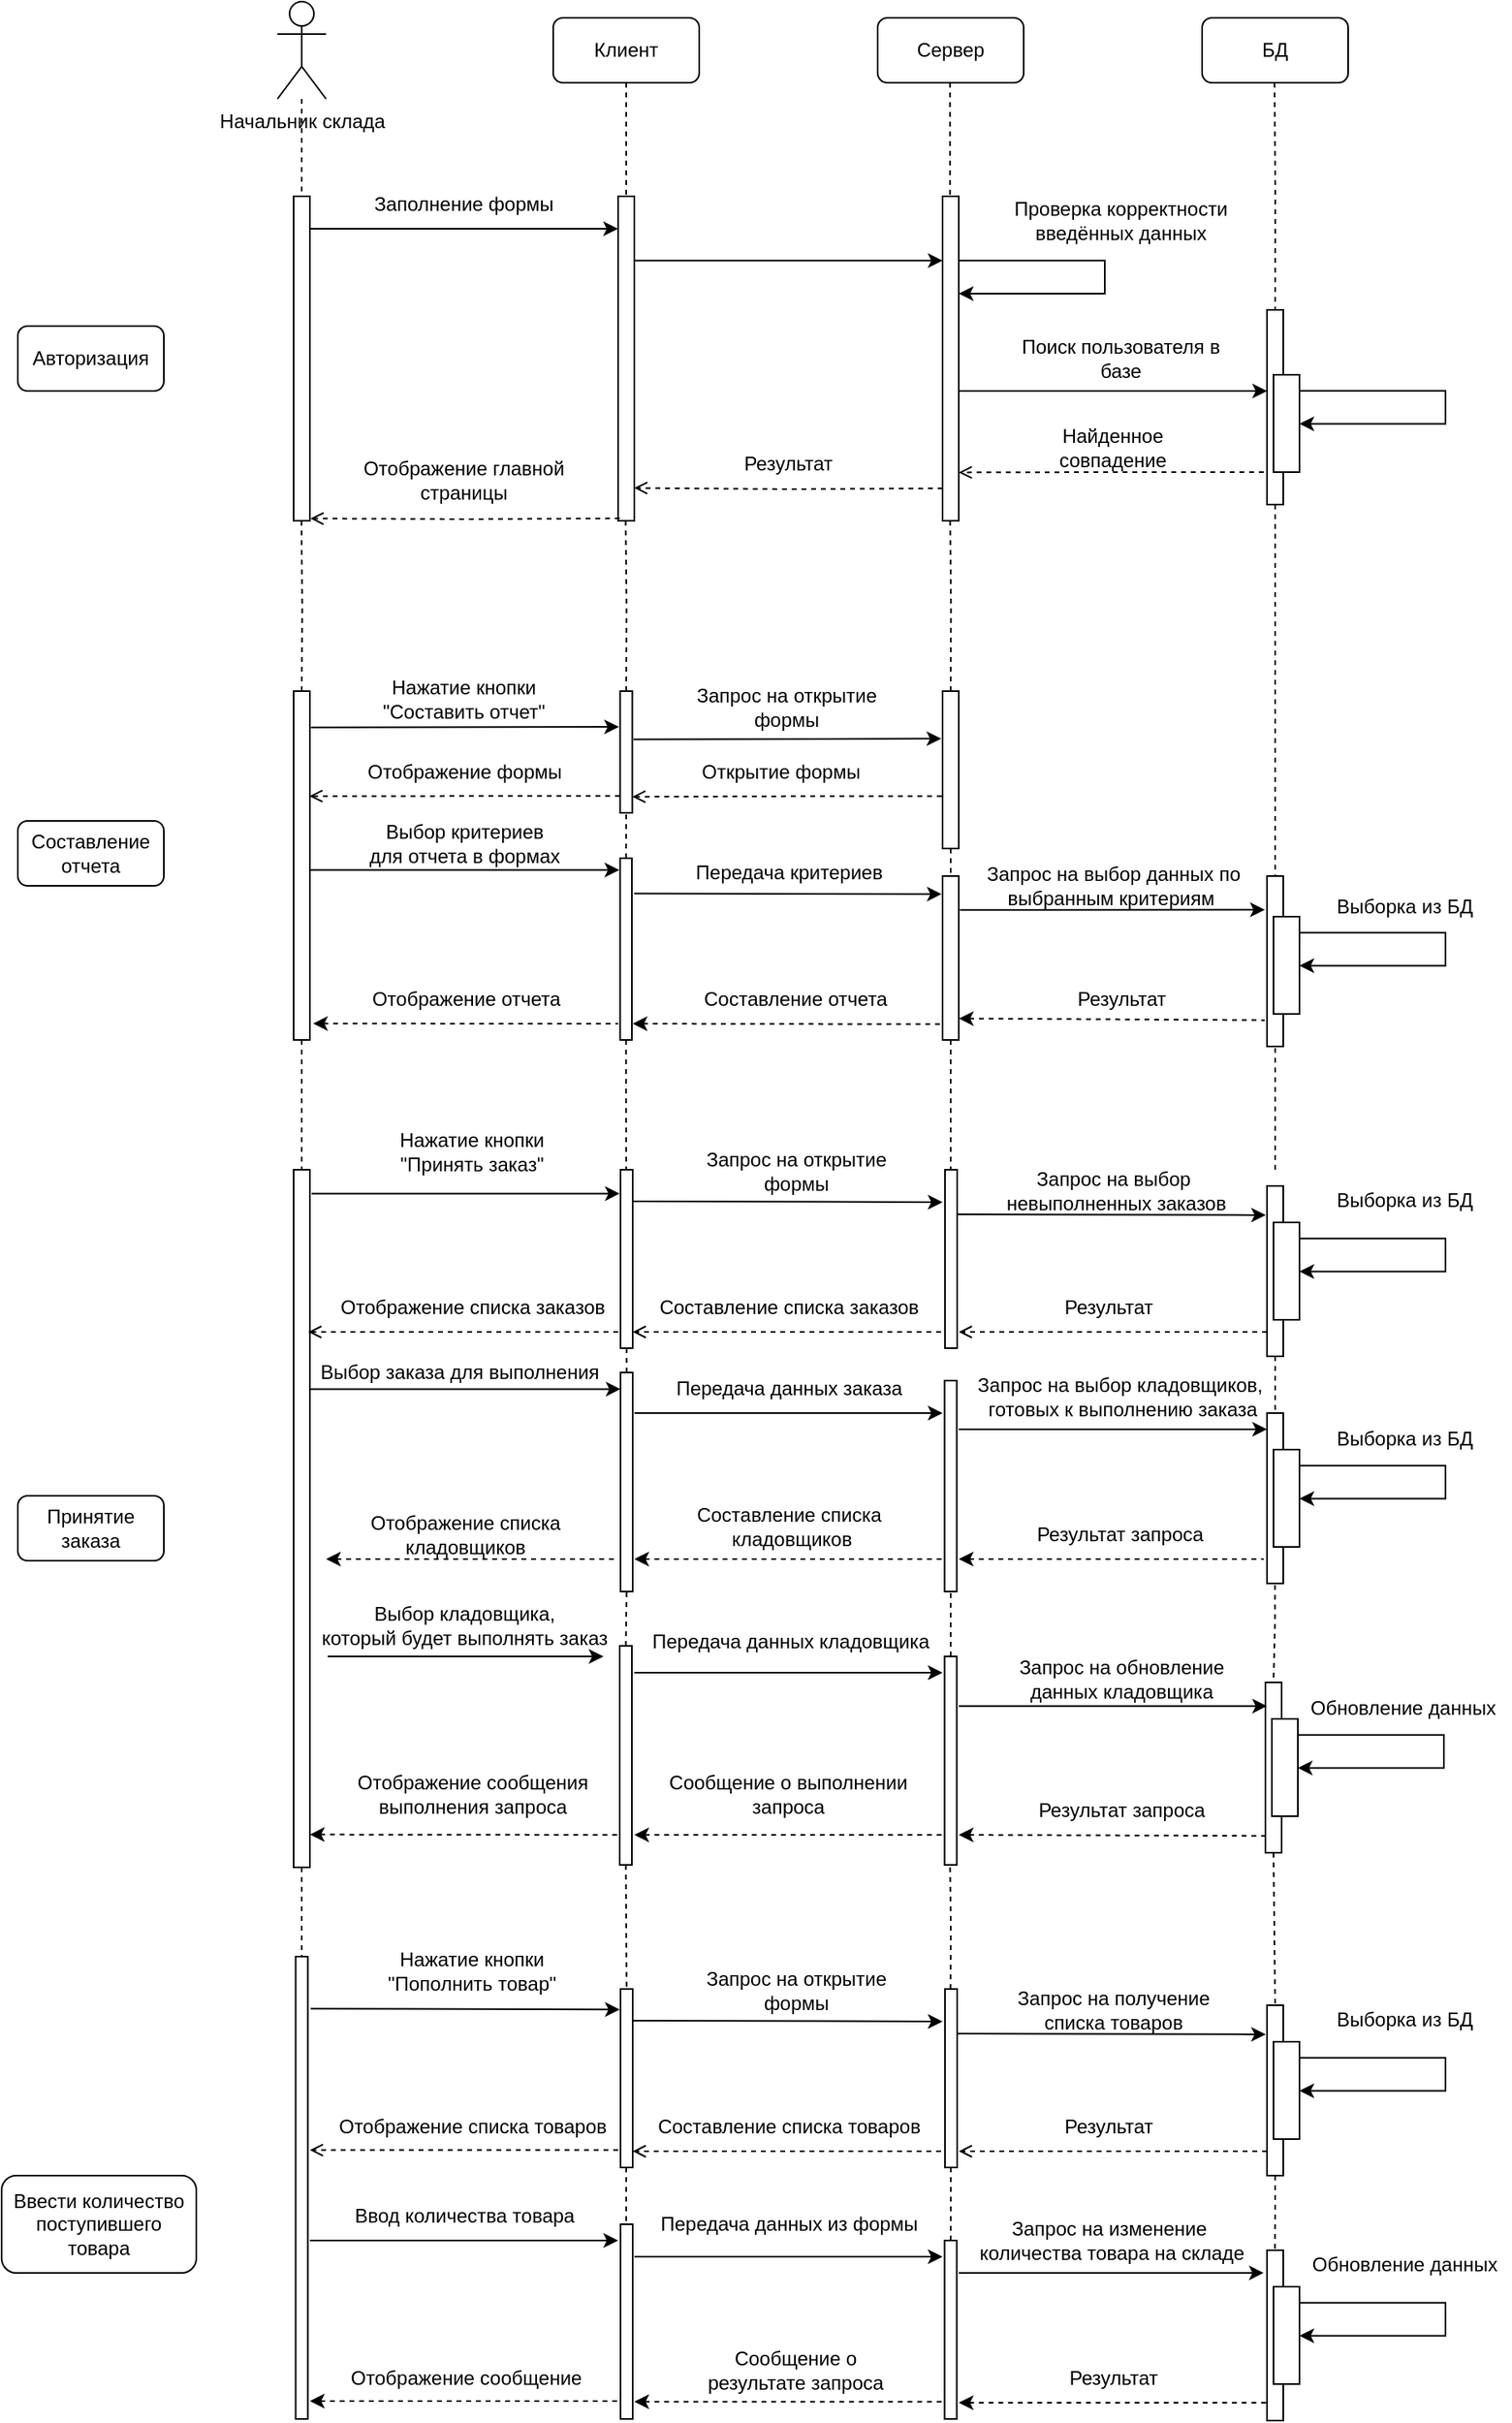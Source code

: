 <mxfile version="23.1.7" type="device">
  <diagram name="Страница — 1" id="Cy8QLNytjA-2ubOcpx3c">
    <mxGraphModel dx="2072" dy="1044" grid="1" gridSize="10" guides="1" tooltips="1" connect="1" arrows="1" fold="1" page="1" pageScale="1" pageWidth="3300" pageHeight="4681" math="0" shadow="0">
      <root>
        <mxCell id="0" />
        <mxCell id="1" parent="0" />
        <mxCell id="tvEzzkV83GTAkukXnAIm-401" value="Авторизация" style="rounded=1;whiteSpace=wrap;html=1;" vertex="1" parent="1">
          <mxGeometry x="870" y="200" width="90" height="40" as="geometry" />
        </mxCell>
        <mxCell id="tvEzzkV83GTAkukXnAIm-402" style="edgeStyle=orthogonalEdgeStyle;rounded=0;orthogonalLoop=1;jettySize=auto;html=1;dashed=1;endArrow=none;endFill=0;" edge="1" parent="1" source="tvEzzkV83GTAkukXnAIm-403" target="tvEzzkV83GTAkukXnAIm-405">
          <mxGeometry relative="1" as="geometry" />
        </mxCell>
        <mxCell id="tvEzzkV83GTAkukXnAIm-403" value="Начальник склада" style="shape=umlActor;verticalLabelPosition=bottom;verticalAlign=top;html=1;outlineConnect=0;" vertex="1" parent="1">
          <mxGeometry x="1030" width="30" height="60" as="geometry" />
        </mxCell>
        <mxCell id="tvEzzkV83GTAkukXnAIm-404" style="edgeStyle=orthogonalEdgeStyle;rounded=0;orthogonalLoop=1;jettySize=auto;html=1;entryX=-0.007;entryY=0.1;entryDx=0;entryDy=0;exitX=1;exitY=0.1;exitDx=0;exitDy=0;exitPerimeter=0;entryPerimeter=0;" edge="1" parent="1" source="tvEzzkV83GTAkukXnAIm-405" target="tvEzzkV83GTAkukXnAIm-408">
          <mxGeometry relative="1" as="geometry" />
        </mxCell>
        <mxCell id="tvEzzkV83GTAkukXnAIm-405" value="" style="rounded=0;whiteSpace=wrap;html=1;" vertex="1" parent="1">
          <mxGeometry x="1040" y="120" width="10" height="200" as="geometry" />
        </mxCell>
        <mxCell id="tvEzzkV83GTAkukXnAIm-406" style="edgeStyle=orthogonalEdgeStyle;rounded=0;orthogonalLoop=1;jettySize=auto;html=1;entryX=0.5;entryY=0;entryDx=0;entryDy=0;dashed=1;endArrow=none;endFill=0;" edge="1" parent="1" source="tvEzzkV83GTAkukXnAIm-407" target="tvEzzkV83GTAkukXnAIm-408">
          <mxGeometry relative="1" as="geometry" />
        </mxCell>
        <mxCell id="tvEzzkV83GTAkukXnAIm-407" value="Клиент" style="rounded=1;whiteSpace=wrap;html=1;" vertex="1" parent="1">
          <mxGeometry x="1200" y="10" width="90" height="40" as="geometry" />
        </mxCell>
        <mxCell id="tvEzzkV83GTAkukXnAIm-408" value="" style="rounded=0;whiteSpace=wrap;html=1;" vertex="1" parent="1">
          <mxGeometry x="1240" y="120" width="10" height="200" as="geometry" />
        </mxCell>
        <mxCell id="tvEzzkV83GTAkukXnAIm-409" value="Сервер" style="rounded=1;whiteSpace=wrap;html=1;" vertex="1" parent="1">
          <mxGeometry x="1400" y="10" width="90" height="40" as="geometry" />
        </mxCell>
        <mxCell id="tvEzzkV83GTAkukXnAIm-410" value="" style="rounded=0;whiteSpace=wrap;html=1;" vertex="1" parent="1">
          <mxGeometry x="1440" y="120" width="10" height="200" as="geometry" />
        </mxCell>
        <mxCell id="tvEzzkV83GTAkukXnAIm-411" value="БД" style="rounded=1;whiteSpace=wrap;html=1;" vertex="1" parent="1">
          <mxGeometry x="1600" y="10" width="90" height="40" as="geometry" />
        </mxCell>
        <mxCell id="tvEzzkV83GTAkukXnAIm-412" style="edgeStyle=orthogonalEdgeStyle;rounded=0;orthogonalLoop=1;jettySize=auto;html=1;exitX=0;exitY=0.75;exitDx=0;exitDy=0;entryX=0.995;entryY=0.851;entryDx=0;entryDy=0;entryPerimeter=0;dashed=1;endArrow=open;endFill=0;" edge="1" parent="1" target="tvEzzkV83GTAkukXnAIm-410">
          <mxGeometry relative="1" as="geometry">
            <mxPoint x="1644.0" y="290.04" as="sourcePoint" />
            <mxPoint x="1454" y="290.84" as="targetPoint" />
            <Array as="points">
              <mxPoint x="1544" y="290" />
            </Array>
          </mxGeometry>
        </mxCell>
        <mxCell id="tvEzzkV83GTAkukXnAIm-413" style="edgeStyle=orthogonalEdgeStyle;rounded=0;orthogonalLoop=1;jettySize=auto;html=1;exitX=0.5;exitY=1;exitDx=0;exitDy=0;entryX=0.5;entryY=0;entryDx=0;entryDy=0;endArrow=none;endFill=0;dashed=1;" edge="1" parent="1" source="tvEzzkV83GTAkukXnAIm-414" target="tvEzzkV83GTAkukXnAIm-435">
          <mxGeometry relative="1" as="geometry" />
        </mxCell>
        <mxCell id="tvEzzkV83GTAkukXnAIm-414" value="" style="rounded=0;whiteSpace=wrap;html=1;" vertex="1" parent="1">
          <mxGeometry x="1640" y="190" width="10" height="120" as="geometry" />
        </mxCell>
        <mxCell id="tvEzzkV83GTAkukXnAIm-415" style="edgeStyle=orthogonalEdgeStyle;rounded=0;orthogonalLoop=1;jettySize=auto;html=1;entryX=0.5;entryY=0;entryDx=0;entryDy=0;dashed=1;endArrow=none;endFill=0;" edge="1" parent="1">
          <mxGeometry relative="1" as="geometry">
            <mxPoint x="1444.62" y="50" as="sourcePoint" />
            <mxPoint x="1444.62" y="120" as="targetPoint" />
          </mxGeometry>
        </mxCell>
        <mxCell id="tvEzzkV83GTAkukXnAIm-416" style="edgeStyle=orthogonalEdgeStyle;rounded=0;orthogonalLoop=1;jettySize=auto;html=1;dashed=1;endArrow=none;endFill=0;entryX=0.5;entryY=0;entryDx=0;entryDy=0;" edge="1" parent="1" target="tvEzzkV83GTAkukXnAIm-414">
          <mxGeometry relative="1" as="geometry">
            <mxPoint x="1644.62" y="50" as="sourcePoint" />
            <mxPoint x="1645" y="170" as="targetPoint" />
          </mxGeometry>
        </mxCell>
        <mxCell id="tvEzzkV83GTAkukXnAIm-417" style="edgeStyle=orthogonalEdgeStyle;rounded=0;orthogonalLoop=1;jettySize=auto;html=1;entryX=-0.007;entryY=0.1;entryDx=0;entryDy=0;exitX=1;exitY=0.1;exitDx=0;exitDy=0;exitPerimeter=0;entryPerimeter=0;" edge="1" parent="1">
          <mxGeometry relative="1" as="geometry">
            <mxPoint x="1250" y="159.63" as="sourcePoint" />
            <mxPoint x="1440" y="159.63" as="targetPoint" />
          </mxGeometry>
        </mxCell>
        <mxCell id="tvEzzkV83GTAkukXnAIm-418" style="edgeStyle=orthogonalEdgeStyle;rounded=0;orthogonalLoop=1;jettySize=auto;html=1;entryX=-0.007;entryY=0.1;entryDx=0;entryDy=0;exitX=1;exitY=0.1;exitDx=0;exitDy=0;exitPerimeter=0;entryPerimeter=0;" edge="1" parent="1">
          <mxGeometry relative="1" as="geometry">
            <mxPoint x="1450" y="240" as="sourcePoint" />
            <mxPoint x="1640" y="240" as="targetPoint" />
          </mxGeometry>
        </mxCell>
        <mxCell id="tvEzzkV83GTAkukXnAIm-419" style="edgeStyle=orthogonalEdgeStyle;rounded=0;orthogonalLoop=1;jettySize=auto;html=1;exitX=1;exitY=0.1;exitDx=0;exitDy=0;exitPerimeter=0;" edge="1" parent="1">
          <mxGeometry relative="1" as="geometry">
            <mxPoint x="1450" y="159.63" as="sourcePoint" />
            <mxPoint x="1450" y="180" as="targetPoint" />
            <Array as="points">
              <mxPoint x="1540" y="160" />
              <mxPoint x="1540" y="180" />
              <mxPoint x="1450" y="180" />
            </Array>
          </mxGeometry>
        </mxCell>
        <mxCell id="tvEzzkV83GTAkukXnAIm-420" value="" style="rounded=0;whiteSpace=wrap;html=1;" vertex="1" parent="1">
          <mxGeometry x="1644" y="230" width="16" height="60" as="geometry" />
        </mxCell>
        <mxCell id="tvEzzkV83GTAkukXnAIm-421" style="edgeStyle=orthogonalEdgeStyle;rounded=0;orthogonalLoop=1;jettySize=auto;html=1;exitX=1;exitY=0.1;exitDx=0;exitDy=0;exitPerimeter=0;" edge="1" parent="1">
          <mxGeometry relative="1" as="geometry">
            <mxPoint x="1660" y="239.85" as="sourcePoint" />
            <mxPoint x="1660" y="260.22" as="targetPoint" />
            <Array as="points">
              <mxPoint x="1750" y="240.22" />
              <mxPoint x="1750" y="260.22" />
              <mxPoint x="1660" y="260.22" />
            </Array>
          </mxGeometry>
        </mxCell>
        <mxCell id="tvEzzkV83GTAkukXnAIm-422" style="edgeStyle=orthogonalEdgeStyle;rounded=0;orthogonalLoop=1;jettySize=auto;html=1;exitX=0;exitY=0.75;exitDx=0;exitDy=0;entryX=0.992;entryY=0.899;entryDx=0;entryDy=0;entryPerimeter=0;dashed=1;endArrow=open;endFill=0;" edge="1" parent="1" target="tvEzzkV83GTAkukXnAIm-408">
          <mxGeometry relative="1" as="geometry">
            <mxPoint x="1440" y="300" as="sourcePoint" />
            <mxPoint x="1250" y="301" as="targetPoint" />
          </mxGeometry>
        </mxCell>
        <mxCell id="tvEzzkV83GTAkukXnAIm-423" style="edgeStyle=orthogonalEdgeStyle;rounded=0;orthogonalLoop=1;jettySize=auto;html=1;exitX=0;exitY=0.75;exitDx=0;exitDy=0;entryX=1.034;entryY=0.993;entryDx=0;entryDy=0;entryPerimeter=0;dashed=1;endArrow=open;endFill=0;" edge="1" parent="1" target="tvEzzkV83GTAkukXnAIm-405">
          <mxGeometry relative="1" as="geometry">
            <mxPoint x="1241" y="318.52" as="sourcePoint" />
            <mxPoint x="1051" y="319.52" as="targetPoint" />
          </mxGeometry>
        </mxCell>
        <mxCell id="tvEzzkV83GTAkukXnAIm-424" value="Заполнение формы" style="text;html=1;strokeColor=none;fillColor=none;align=center;verticalAlign=middle;whiteSpace=wrap;rounded=0;" vertex="1" parent="1">
          <mxGeometry x="1080" y="110" width="130" height="30" as="geometry" />
        </mxCell>
        <mxCell id="tvEzzkV83GTAkukXnAIm-425" value="Проверка корректности введённых данных" style="text;html=1;strokeColor=none;fillColor=none;align=center;verticalAlign=middle;whiteSpace=wrap;rounded=0;" vertex="1" parent="1">
          <mxGeometry x="1480" y="120" width="140" height="30" as="geometry" />
        </mxCell>
        <mxCell id="tvEzzkV83GTAkukXnAIm-426" value="Поиск пользователя в базе" style="text;html=1;strokeColor=none;fillColor=none;align=center;verticalAlign=middle;whiteSpace=wrap;rounded=0;" vertex="1" parent="1">
          <mxGeometry x="1485" y="205" width="130" height="30" as="geometry" />
        </mxCell>
        <mxCell id="tvEzzkV83GTAkukXnAIm-427" value="Найденное совпадение" style="text;html=1;strokeColor=none;fillColor=none;align=center;verticalAlign=middle;whiteSpace=wrap;rounded=0;" vertex="1" parent="1">
          <mxGeometry x="1480" y="260" width="130" height="30" as="geometry" />
        </mxCell>
        <mxCell id="tvEzzkV83GTAkukXnAIm-428" value="Результат" style="text;html=1;strokeColor=none;fillColor=none;align=center;verticalAlign=middle;whiteSpace=wrap;rounded=0;" vertex="1" parent="1">
          <mxGeometry x="1280" y="270" width="130" height="30" as="geometry" />
        </mxCell>
        <mxCell id="tvEzzkV83GTAkukXnAIm-429" value="Отображение главной страницы" style="text;html=1;strokeColor=none;fillColor=none;align=center;verticalAlign=middle;whiteSpace=wrap;rounded=0;" vertex="1" parent="1">
          <mxGeometry x="1080" y="280" width="130" height="30" as="geometry" />
        </mxCell>
        <mxCell id="tvEzzkV83GTAkukXnAIm-430" style="edgeStyle=orthogonalEdgeStyle;rounded=0;orthogonalLoop=1;jettySize=auto;html=1;entryX=0.5;entryY=0;entryDx=0;entryDy=0;dashed=1;endArrow=none;endFill=0;" edge="1" parent="1" target="tvEzzkV83GTAkukXnAIm-434">
          <mxGeometry relative="1" as="geometry">
            <mxPoint x="1044.83" y="320" as="sourcePoint" />
            <mxPoint x="1045" y="400" as="targetPoint" />
          </mxGeometry>
        </mxCell>
        <mxCell id="tvEzzkV83GTAkukXnAIm-431" style="edgeStyle=orthogonalEdgeStyle;rounded=0;orthogonalLoop=1;jettySize=auto;html=1;entryX=0.5;entryY=0;entryDx=0;entryDy=0;dashed=1;endArrow=none;endFill=0;" edge="1" parent="1" target="tvEzzkV83GTAkukXnAIm-458">
          <mxGeometry relative="1" as="geometry">
            <mxPoint x="1244.67" y="320" as="sourcePoint" />
            <mxPoint x="1245" y="425" as="targetPoint" />
          </mxGeometry>
        </mxCell>
        <mxCell id="tvEzzkV83GTAkukXnAIm-432" style="edgeStyle=orthogonalEdgeStyle;rounded=0;orthogonalLoop=1;jettySize=auto;html=1;entryX=0.5;entryY=0;entryDx=0;entryDy=0;dashed=1;endArrow=none;endFill=0;" edge="1" parent="1" target="tvEzzkV83GTAkukXnAIm-445">
          <mxGeometry relative="1" as="geometry">
            <mxPoint x="1444.68" y="320" as="sourcePoint" />
            <mxPoint x="1444.85" y="400" as="targetPoint" />
          </mxGeometry>
        </mxCell>
        <mxCell id="tvEzzkV83GTAkukXnAIm-433" value="Составление отчета" style="rounded=1;whiteSpace=wrap;html=1;" vertex="1" parent="1">
          <mxGeometry x="870" y="505" width="90" height="40" as="geometry" />
        </mxCell>
        <mxCell id="tvEzzkV83GTAkukXnAIm-434" value="" style="rounded=0;whiteSpace=wrap;html=1;" vertex="1" parent="1">
          <mxGeometry x="1040" y="425" width="10" height="215" as="geometry" />
        </mxCell>
        <mxCell id="tvEzzkV83GTAkukXnAIm-435" value="" style="rounded=0;whiteSpace=wrap;html=1;" vertex="1" parent="1">
          <mxGeometry x="1640" y="539" width="10" height="105" as="geometry" />
        </mxCell>
        <mxCell id="tvEzzkV83GTAkukXnAIm-436" value="" style="rounded=0;whiteSpace=wrap;html=1;" vertex="1" parent="1">
          <mxGeometry x="1644" y="564" width="16" height="60" as="geometry" />
        </mxCell>
        <mxCell id="tvEzzkV83GTAkukXnAIm-437" style="edgeStyle=orthogonalEdgeStyle;rounded=0;orthogonalLoop=1;jettySize=auto;html=1;exitX=1;exitY=0.1;exitDx=0;exitDy=0;exitPerimeter=0;" edge="1" parent="1">
          <mxGeometry relative="1" as="geometry">
            <mxPoint x="1660" y="573.85" as="sourcePoint" />
            <mxPoint x="1660" y="594.22" as="targetPoint" />
            <Array as="points">
              <mxPoint x="1750" y="574.22" />
              <mxPoint x="1750" y="594.22" />
              <mxPoint x="1660" y="594.22" />
            </Array>
          </mxGeometry>
        </mxCell>
        <mxCell id="tvEzzkV83GTAkukXnAIm-438" value="Нажатие кнопки &quot;Составить отчет&quot;" style="text;html=1;strokeColor=none;fillColor=none;align=center;verticalAlign=middle;whiteSpace=wrap;rounded=0;" vertex="1" parent="1">
          <mxGeometry x="1080" y="415" width="130" height="30" as="geometry" />
        </mxCell>
        <mxCell id="tvEzzkV83GTAkukXnAIm-439" value="Выборка из БД" style="text;html=1;strokeColor=none;fillColor=none;align=center;verticalAlign=middle;whiteSpace=wrap;rounded=0;" vertex="1" parent="1">
          <mxGeometry x="1660" y="543" width="130" height="30" as="geometry" />
        </mxCell>
        <mxCell id="tvEzzkV83GTAkukXnAIm-440" style="edgeStyle=orthogonalEdgeStyle;rounded=0;orthogonalLoop=1;jettySize=auto;html=1;dashed=1;endArrow=none;endFill=0;exitX=0.5;exitY=1;exitDx=0;exitDy=0;" edge="1" parent="1" source="tvEzzkV83GTAkukXnAIm-434">
          <mxGeometry relative="1" as="geometry">
            <mxPoint x="1044.65" y="690" as="sourcePoint" />
            <mxPoint x="1045" y="720" as="targetPoint" />
          </mxGeometry>
        </mxCell>
        <mxCell id="tvEzzkV83GTAkukXnAIm-441" style="edgeStyle=orthogonalEdgeStyle;rounded=0;orthogonalLoop=1;jettySize=auto;html=1;dashed=1;endArrow=none;endFill=0;exitX=0.5;exitY=1;exitDx=0;exitDy=0;" edge="1" parent="1" source="tvEzzkV83GTAkukXnAIm-465">
          <mxGeometry relative="1" as="geometry">
            <mxPoint x="1244.5" y="650" as="sourcePoint" />
            <mxPoint x="1245" y="720" as="targetPoint" />
          </mxGeometry>
        </mxCell>
        <mxCell id="tvEzzkV83GTAkukXnAIm-442" style="edgeStyle=orthogonalEdgeStyle;rounded=0;orthogonalLoop=1;jettySize=auto;html=1;dashed=1;endArrow=none;endFill=0;" edge="1" parent="1">
          <mxGeometry relative="1" as="geometry">
            <mxPoint x="1445" y="610" as="sourcePoint" />
            <mxPoint x="1445" y="720" as="targetPoint" />
          </mxGeometry>
        </mxCell>
        <mxCell id="tvEzzkV83GTAkukXnAIm-443" value="Запрос на открытие формы" style="text;html=1;strokeColor=none;fillColor=none;align=center;verticalAlign=middle;whiteSpace=wrap;rounded=0;" vertex="1" parent="1">
          <mxGeometry x="1279" y="420" width="130" height="30" as="geometry" />
        </mxCell>
        <mxCell id="tvEzzkV83GTAkukXnAIm-444" style="edgeStyle=orthogonalEdgeStyle;rounded=0;orthogonalLoop=1;jettySize=auto;html=1;exitX=0.5;exitY=1;exitDx=0;exitDy=0;entryX=0.5;entryY=0;entryDx=0;entryDy=0;endArrow=none;endFill=0;dashed=1;" edge="1" parent="1" source="tvEzzkV83GTAkukXnAIm-445" target="tvEzzkV83GTAkukXnAIm-451">
          <mxGeometry relative="1" as="geometry" />
        </mxCell>
        <mxCell id="tvEzzkV83GTAkukXnAIm-445" value="" style="rounded=0;whiteSpace=wrap;html=1;" vertex="1" parent="1">
          <mxGeometry x="1440" y="425" width="10" height="97" as="geometry" />
        </mxCell>
        <mxCell id="tvEzzkV83GTAkukXnAIm-446" value="" style="endArrow=classic;html=1;rounded=0;exitX=1.1;exitY=0.396;exitDx=0;exitDy=0;exitPerimeter=0;entryX=-0.08;entryY=0.302;entryDx=0;entryDy=0;entryPerimeter=0;endFill=1;" edge="1" parent="1" source="tvEzzkV83GTAkukXnAIm-458" target="tvEzzkV83GTAkukXnAIm-445">
          <mxGeometry width="50" height="50" relative="1" as="geometry">
            <mxPoint x="1250.23" y="456.605" as="sourcePoint" />
            <mxPoint x="1370" y="470" as="targetPoint" />
          </mxGeometry>
        </mxCell>
        <mxCell id="tvEzzkV83GTAkukXnAIm-447" style="edgeStyle=orthogonalEdgeStyle;rounded=0;orthogonalLoop=1;jettySize=auto;html=1;exitX=-0.053;exitY=0.668;exitDx=0;exitDy=0;entryX=1.001;entryY=0.868;entryDx=0;entryDy=0;entryPerimeter=0;dashed=1;endArrow=open;endFill=0;exitPerimeter=0;" edge="1" parent="1" source="tvEzzkV83GTAkukXnAIm-445" target="tvEzzkV83GTAkukXnAIm-458">
          <mxGeometry relative="1" as="geometry">
            <mxPoint x="1460" y="489.52" as="sourcePoint" />
            <mxPoint x="1251.19" y="494.875" as="targetPoint" />
            <Array as="points">
              <mxPoint x="1346" y="490" />
            </Array>
          </mxGeometry>
        </mxCell>
        <mxCell id="tvEzzkV83GTAkukXnAIm-448" value="Открытие формы" style="text;html=1;align=center;verticalAlign=middle;resizable=0;points=[];autosize=1;strokeColor=none;fillColor=none;" vertex="1" parent="1">
          <mxGeometry x="1280" y="460" width="120" height="30" as="geometry" />
        </mxCell>
        <mxCell id="tvEzzkV83GTAkukXnAIm-449" style="edgeStyle=orthogonalEdgeStyle;rounded=0;orthogonalLoop=1;jettySize=auto;html=1;exitX=-0.024;exitY=0.862;exitDx=0;exitDy=0;dashed=1;endArrow=open;endFill=0;exitPerimeter=0;entryX=0.969;entryY=0.301;entryDx=0;entryDy=0;entryPerimeter=0;" edge="1" parent="1" source="tvEzzkV83GTAkukXnAIm-458" target="tvEzzkV83GTAkukXnAIm-434">
          <mxGeometry relative="1" as="geometry">
            <mxPoint x="1238.78" y="494.66" as="sourcePoint" />
            <mxPoint x="1060" y="500" as="targetPoint" />
          </mxGeometry>
        </mxCell>
        <mxCell id="tvEzzkV83GTAkukXnAIm-450" value="Отображение формы" style="text;html=1;align=center;verticalAlign=middle;resizable=0;points=[];autosize=1;strokeColor=none;fillColor=none;" vertex="1" parent="1">
          <mxGeometry x="1075" y="460" width="140" height="30" as="geometry" />
        </mxCell>
        <mxCell id="tvEzzkV83GTAkukXnAIm-451" value="" style="rounded=0;whiteSpace=wrap;html=1;" vertex="1" parent="1">
          <mxGeometry x="1440" y="539" width="10" height="101" as="geometry" />
        </mxCell>
        <mxCell id="tvEzzkV83GTAkukXnAIm-452" value="" style="endArrow=classic;html=1;rounded=0;exitX=0.989;exitY=0.513;exitDx=0;exitDy=0;exitPerimeter=0;entryX=-0.071;entryY=0.065;entryDx=0;entryDy=0;entryPerimeter=0;endFill=1;" edge="1" parent="1" source="tvEzzkV83GTAkukXnAIm-434" target="tvEzzkV83GTAkukXnAIm-465">
          <mxGeometry width="50" height="50" relative="1" as="geometry">
            <mxPoint x="1140" y="590" as="sourcePoint" />
            <mxPoint x="1238.67" y="535.295" as="targetPoint" />
          </mxGeometry>
        </mxCell>
        <mxCell id="tvEzzkV83GTAkukXnAIm-453" value="Выбор критериев &lt;br&gt;для отчета в формах" style="text;html=1;align=center;verticalAlign=middle;resizable=0;points=[];autosize=1;strokeColor=none;fillColor=none;" vertex="1" parent="1">
          <mxGeometry x="1075" y="499" width="140" height="40" as="geometry" />
        </mxCell>
        <mxCell id="tvEzzkV83GTAkukXnAIm-454" value="" style="endArrow=classic;html=1;rounded=0;exitX=0.987;exitY=0.58;exitDx=0;exitDy=0;exitPerimeter=0;entryX=-0.056;entryY=0.11;entryDx=0;entryDy=0;entryPerimeter=0;endFill=1;" edge="1" parent="1" target="tvEzzkV83GTAkukXnAIm-451">
          <mxGeometry width="50" height="50" relative="1" as="geometry">
            <mxPoint x="1249.87" y="549.7" as="sourcePoint" />
            <mxPoint x="1370" y="550" as="targetPoint" />
          </mxGeometry>
        </mxCell>
        <mxCell id="tvEzzkV83GTAkukXnAIm-455" value="Передача критериев" style="text;html=1;align=center;verticalAlign=middle;resizable=0;points=[];autosize=1;strokeColor=none;fillColor=none;" vertex="1" parent="1">
          <mxGeometry x="1275" y="522" width="140" height="30" as="geometry" />
        </mxCell>
        <mxCell id="tvEzzkV83GTAkukXnAIm-456" value="" style="endArrow=classic;html=1;rounded=0;exitX=1.067;exitY=0.207;exitDx=0;exitDy=0;exitPerimeter=0;entryX=-0.139;entryY=0.198;entryDx=0;entryDy=0;entryPerimeter=0;endFill=1;" edge="1" parent="1" source="tvEzzkV83GTAkukXnAIm-451" target="tvEzzkV83GTAkukXnAIm-435">
          <mxGeometry width="50" height="50" relative="1" as="geometry">
            <mxPoint x="1550" y="600" as="sourcePoint" />
            <mxPoint x="1620" y="560" as="targetPoint" />
          </mxGeometry>
        </mxCell>
        <mxCell id="tvEzzkV83GTAkukXnAIm-457" value="Запрос на выбор данных по &lt;br&gt;выбранным критериям&amp;nbsp;" style="text;html=1;align=center;verticalAlign=middle;resizable=0;points=[];autosize=1;strokeColor=none;fillColor=none;" vertex="1" parent="1">
          <mxGeometry x="1455" y="524.78" width="180" height="40" as="geometry" />
        </mxCell>
        <mxCell id="tvEzzkV83GTAkukXnAIm-458" value="" style="rounded=0;whiteSpace=wrap;html=1;" vertex="1" parent="1">
          <mxGeometry x="1241.25" y="425" width="7.5" height="75" as="geometry" />
        </mxCell>
        <mxCell id="tvEzzkV83GTAkukXnAIm-459" value="" style="endArrow=none;html=1;rounded=0;entryX=-0.15;entryY=0.846;entryDx=0;entryDy=0;entryPerimeter=0;exitX=1.007;exitY=0.869;exitDx=0;exitDy=0;exitPerimeter=0;startArrow=classic;startFill=1;dashed=1;" edge="1" parent="1" source="tvEzzkV83GTAkukXnAIm-451" target="tvEzzkV83GTAkukXnAIm-435">
          <mxGeometry width="50" height="50" relative="1" as="geometry">
            <mxPoint x="1520" y="700" as="sourcePoint" />
            <mxPoint x="1570" y="650" as="targetPoint" />
          </mxGeometry>
        </mxCell>
        <mxCell id="tvEzzkV83GTAkukXnAIm-460" value="Результат" style="text;html=1;align=center;verticalAlign=middle;resizable=0;points=[];autosize=1;strokeColor=none;fillColor=none;" vertex="1" parent="1">
          <mxGeometry x="1510" y="600" width="80" height="30" as="geometry" />
        </mxCell>
        <mxCell id="tvEzzkV83GTAkukXnAIm-461" value="" style="endArrow=none;html=1;rounded=0;entryX=-0.043;entryY=0.904;entryDx=0;entryDy=0;entryPerimeter=0;dashed=1;startArrow=classic;startFill=1;" edge="1" parent="1" target="tvEzzkV83GTAkukXnAIm-451">
          <mxGeometry width="50" height="50" relative="1" as="geometry">
            <mxPoint x="1249" y="630" as="sourcePoint" />
            <mxPoint x="1436" y="630.304" as="targetPoint" />
            <Array as="points">
              <mxPoint x="1249" y="630" />
            </Array>
          </mxGeometry>
        </mxCell>
        <mxCell id="tvEzzkV83GTAkukXnAIm-462" value="Составление отчета" style="text;html=1;align=center;verticalAlign=middle;resizable=0;points=[];autosize=1;strokeColor=none;fillColor=none;" vertex="1" parent="1">
          <mxGeometry x="1279" y="600" width="140" height="30" as="geometry" />
        </mxCell>
        <mxCell id="tvEzzkV83GTAkukXnAIm-463" value="" style="endArrow=classic;html=1;rounded=0;exitX=1.068;exitY=0.104;exitDx=0;exitDy=0;exitPerimeter=0;entryX=-0.099;entryY=0.294;entryDx=0;entryDy=0;entryPerimeter=0;endFill=1;" edge="1" parent="1" source="tvEzzkV83GTAkukXnAIm-434" target="tvEzzkV83GTAkukXnAIm-458">
          <mxGeometry width="50" height="50" relative="1" as="geometry">
            <mxPoint x="1130" y="500" as="sourcePoint" />
            <mxPoint x="1180" y="450" as="targetPoint" />
          </mxGeometry>
        </mxCell>
        <mxCell id="tvEzzkV83GTAkukXnAIm-464" value="" style="endArrow=none;html=1;rounded=0;exitX=1.198;exitY=0.953;exitDx=0;exitDy=0;exitPerimeter=0;dashed=1;startArrow=classic;startFill=1;" edge="1" parent="1" source="tvEzzkV83GTAkukXnAIm-434">
          <mxGeometry width="50" height="50" relative="1" as="geometry">
            <mxPoint x="1120" y="670" as="sourcePoint" />
            <mxPoint x="1240" y="630" as="targetPoint" />
          </mxGeometry>
        </mxCell>
        <mxCell id="tvEzzkV83GTAkukXnAIm-465" value="" style="rounded=0;whiteSpace=wrap;html=1;" vertex="1" parent="1">
          <mxGeometry x="1241.25" y="528" width="7.25" height="112" as="geometry" />
        </mxCell>
        <mxCell id="tvEzzkV83GTAkukXnAIm-466" value="Отображение отчета" style="text;html=1;align=center;verticalAlign=middle;resizable=0;points=[];autosize=1;strokeColor=none;fillColor=none;" vertex="1" parent="1">
          <mxGeometry x="1076" y="600" width="140" height="30" as="geometry" />
        </mxCell>
        <mxCell id="tvEzzkV83GTAkukXnAIm-467" value="" style="endArrow=none;html=1;rounded=0;exitX=0.5;exitY=0;exitDx=0;exitDy=0;entryX=0.5;entryY=1;entryDx=0;entryDy=0;dashed=1;" edge="1" parent="1" source="tvEzzkV83GTAkukXnAIm-465" target="tvEzzkV83GTAkukXnAIm-458">
          <mxGeometry width="50" height="50" relative="1" as="geometry">
            <mxPoint x="1270" y="534" as="sourcePoint" />
            <mxPoint x="1270" y="504" as="targetPoint" />
          </mxGeometry>
        </mxCell>
        <mxCell id="tvEzzkV83GTAkukXnAIm-468" value="" style="endArrow=none;dashed=1;html=1;rounded=0;entryX=0.5;entryY=1;entryDx=0;entryDy=0;" edge="1" parent="1" target="tvEzzkV83GTAkukXnAIm-435">
          <mxGeometry width="50" height="50" relative="1" as="geometry">
            <mxPoint x="1645" y="720" as="sourcePoint" />
            <mxPoint x="1570" y="730" as="targetPoint" />
          </mxGeometry>
        </mxCell>
        <mxCell id="tvEzzkV83GTAkukXnAIm-469" value="" style="rounded=0;whiteSpace=wrap;html=1;" vertex="1" parent="1">
          <mxGeometry x="1040" y="720" width="10" height="430" as="geometry" />
        </mxCell>
        <mxCell id="tvEzzkV83GTAkukXnAIm-470" value="" style="rounded=0;whiteSpace=wrap;html=1;" vertex="1" parent="1">
          <mxGeometry x="1241.5" y="720" width="7.5" height="110" as="geometry" />
        </mxCell>
        <mxCell id="tvEzzkV83GTAkukXnAIm-471" value="" style="rounded=0;whiteSpace=wrap;html=1;" vertex="1" parent="1">
          <mxGeometry x="1441.5" y="720" width="7.5" height="110" as="geometry" />
        </mxCell>
        <mxCell id="tvEzzkV83GTAkukXnAIm-472" value="" style="endArrow=classic;html=1;rounded=0;exitX=1.068;exitY=0.104;exitDx=0;exitDy=0;exitPerimeter=0;entryX=-0.099;entryY=0.294;entryDx=0;entryDy=0;entryPerimeter=0;endFill=1;" edge="1" parent="1">
          <mxGeometry width="50" height="50" relative="1" as="geometry">
            <mxPoint x="1051" y="734.71" as="sourcePoint" />
            <mxPoint x="1241" y="734.71" as="targetPoint" />
          </mxGeometry>
        </mxCell>
        <mxCell id="tvEzzkV83GTAkukXnAIm-473" style="edgeStyle=orthogonalEdgeStyle;rounded=0;orthogonalLoop=1;jettySize=auto;html=1;exitX=-0.024;exitY=0.862;exitDx=0;exitDy=0;dashed=1;endArrow=open;endFill=0;exitPerimeter=0;entryX=0.969;entryY=0.301;entryDx=0;entryDy=0;entryPerimeter=0;" edge="1" parent="1">
          <mxGeometry relative="1" as="geometry">
            <mxPoint x="1240" y="820" as="sourcePoint" />
            <mxPoint x="1049" y="820" as="targetPoint" />
          </mxGeometry>
        </mxCell>
        <mxCell id="tvEzzkV83GTAkukXnAIm-474" value="" style="endArrow=classic;html=1;rounded=0;exitX=1.1;exitY=0.396;exitDx=0;exitDy=0;exitPerimeter=0;endFill=1;" edge="1" parent="1">
          <mxGeometry width="50" height="50" relative="1" as="geometry">
            <mxPoint x="1249.5" y="739.5" as="sourcePoint" />
            <mxPoint x="1440" y="740" as="targetPoint" />
          </mxGeometry>
        </mxCell>
        <mxCell id="tvEzzkV83GTAkukXnAIm-475" style="edgeStyle=orthogonalEdgeStyle;rounded=0;orthogonalLoop=1;jettySize=auto;html=1;exitX=-0.053;exitY=0.668;exitDx=0;exitDy=0;entryX=1.001;entryY=0.868;entryDx=0;entryDy=0;entryPerimeter=0;dashed=1;endArrow=open;endFill=0;exitPerimeter=0;" edge="1" parent="1">
          <mxGeometry relative="1" as="geometry">
            <mxPoint x="1439" y="820" as="sourcePoint" />
            <mxPoint x="1249" y="820" as="targetPoint" />
            <Array as="points">
              <mxPoint x="1346" y="820" />
            </Array>
          </mxGeometry>
        </mxCell>
        <mxCell id="tvEzzkV83GTAkukXnAIm-476" value="Нажатие кнопки &quot;Принять заказ&quot;" style="text;html=1;strokeColor=none;fillColor=none;align=center;verticalAlign=middle;whiteSpace=wrap;rounded=0;" vertex="1" parent="1">
          <mxGeometry x="1085" y="694" width="130" height="30" as="geometry" />
        </mxCell>
        <mxCell id="tvEzzkV83GTAkukXnAIm-477" value="Запрос на открытие формы" style="text;html=1;strokeColor=none;fillColor=none;align=center;verticalAlign=middle;whiteSpace=wrap;rounded=0;" vertex="1" parent="1">
          <mxGeometry x="1285" y="706" width="130" height="30" as="geometry" />
        </mxCell>
        <mxCell id="tvEzzkV83GTAkukXnAIm-478" value="" style="rounded=0;whiteSpace=wrap;html=1;" vertex="1" parent="1">
          <mxGeometry x="1640" y="730" width="10" height="105" as="geometry" />
        </mxCell>
        <mxCell id="tvEzzkV83GTAkukXnAIm-479" value="" style="rounded=0;whiteSpace=wrap;html=1;" vertex="1" parent="1">
          <mxGeometry x="1644" y="752.5" width="16" height="60" as="geometry" />
        </mxCell>
        <mxCell id="tvEzzkV83GTAkukXnAIm-480" style="edgeStyle=orthogonalEdgeStyle;rounded=0;orthogonalLoop=1;jettySize=auto;html=1;exitX=1;exitY=0.1;exitDx=0;exitDy=0;exitPerimeter=0;" edge="1" parent="1">
          <mxGeometry relative="1" as="geometry">
            <mxPoint x="1660" y="762.35" as="sourcePoint" />
            <mxPoint x="1660" y="782.72" as="targetPoint" />
            <Array as="points">
              <mxPoint x="1750" y="762.72" />
              <mxPoint x="1750" y="782.72" />
              <mxPoint x="1660" y="782.72" />
            </Array>
          </mxGeometry>
        </mxCell>
        <mxCell id="tvEzzkV83GTAkukXnAIm-481" value="Выборка из БД" style="text;html=1;strokeColor=none;fillColor=none;align=center;verticalAlign=middle;whiteSpace=wrap;rounded=0;" vertex="1" parent="1">
          <mxGeometry x="1660" y="724" width="130" height="30" as="geometry" />
        </mxCell>
        <mxCell id="tvEzzkV83GTAkukXnAIm-482" value="" style="endArrow=classic;html=1;rounded=0;entryX=-0.069;entryY=0.171;entryDx=0;entryDy=0;entryPerimeter=0;exitX=1;exitY=0.25;exitDx=0;exitDy=0;endFill=1;" edge="1" parent="1" source="tvEzzkV83GTAkukXnAIm-471" target="tvEzzkV83GTAkukXnAIm-478">
          <mxGeometry width="50" height="50" relative="1" as="geometry">
            <mxPoint x="1450" y="760" as="sourcePoint" />
            <mxPoint x="1580" y="720" as="targetPoint" />
          </mxGeometry>
        </mxCell>
        <mxCell id="tvEzzkV83GTAkukXnAIm-483" value="Запрос на выбор&lt;br&gt;&amp;nbsp;невыполненных заказов" style="text;html=1;align=center;verticalAlign=middle;resizable=0;points=[];autosize=1;strokeColor=none;fillColor=none;" vertex="1" parent="1">
          <mxGeometry x="1465" y="712.5" width="160" height="40" as="geometry" />
        </mxCell>
        <mxCell id="tvEzzkV83GTAkukXnAIm-484" style="edgeStyle=orthogonalEdgeStyle;rounded=0;orthogonalLoop=1;jettySize=auto;html=1;exitX=-0.053;exitY=0.668;exitDx=0;exitDy=0;entryX=1.001;entryY=0.868;entryDx=0;entryDy=0;entryPerimeter=0;dashed=1;endArrow=open;endFill=0;exitPerimeter=0;" edge="1" parent="1">
          <mxGeometry relative="1" as="geometry">
            <mxPoint x="1640" y="820" as="sourcePoint" />
            <mxPoint x="1450" y="820" as="targetPoint" />
            <Array as="points">
              <mxPoint x="1547" y="820" />
            </Array>
          </mxGeometry>
        </mxCell>
        <mxCell id="tvEzzkV83GTAkukXnAIm-485" value="Результат" style="text;html=1;align=center;verticalAlign=middle;resizable=0;points=[];autosize=1;strokeColor=none;fillColor=none;" vertex="1" parent="1">
          <mxGeometry x="1502" y="790" width="80" height="30" as="geometry" />
        </mxCell>
        <mxCell id="tvEzzkV83GTAkukXnAIm-486" value="Составление списка заказов" style="text;html=1;align=center;verticalAlign=middle;resizable=0;points=[];autosize=1;strokeColor=none;fillColor=none;" vertex="1" parent="1">
          <mxGeometry x="1255" y="790" width="180" height="30" as="geometry" />
        </mxCell>
        <mxCell id="tvEzzkV83GTAkukXnAIm-487" value="Отображение списка заказов" style="text;html=1;align=center;verticalAlign=middle;resizable=0;points=[];autosize=1;strokeColor=none;fillColor=none;" vertex="1" parent="1">
          <mxGeometry x="1055" y="790" width="190" height="30" as="geometry" />
        </mxCell>
        <mxCell id="tvEzzkV83GTAkukXnAIm-488" value="Принятие заказа" style="rounded=1;whiteSpace=wrap;html=1;" vertex="1" parent="1">
          <mxGeometry x="870" y="921" width="90" height="40" as="geometry" />
        </mxCell>
        <mxCell id="tvEzzkV83GTAkukXnAIm-489" value="" style="rounded=0;whiteSpace=wrap;html=1;" vertex="1" parent="1">
          <mxGeometry x="1241.5" y="845" width="7.5" height="135" as="geometry" />
        </mxCell>
        <mxCell id="tvEzzkV83GTAkukXnAIm-490" value="" style="endArrow=classic;html=1;rounded=0;exitX=0.043;exitY=0.84;exitDx=0;exitDy=0;exitPerimeter=0;endFill=1;entryX=1;entryY=0.84;entryDx=0;entryDy=0;entryPerimeter=0;" edge="1" parent="1" source="tvEzzkV83GTAkukXnAIm-491" target="tvEzzkV83GTAkukXnAIm-491">
          <mxGeometry width="50" height="50" relative="1" as="geometry">
            <mxPoint x="1120" y="950" as="sourcePoint" />
            <mxPoint x="1240" y="855" as="targetPoint" />
          </mxGeometry>
        </mxCell>
        <mxCell id="tvEzzkV83GTAkukXnAIm-491" value="Выбор заказа для выполнения" style="text;html=1;align=center;verticalAlign=middle;resizable=0;points=[];autosize=1;strokeColor=none;fillColor=none;" vertex="1" parent="1">
          <mxGeometry x="1041.5" y="830" width="200" height="30" as="geometry" />
        </mxCell>
        <mxCell id="tvEzzkV83GTAkukXnAIm-492" value="" style="endArrow=none;dashed=1;html=1;rounded=0;exitX=0.5;exitY=0;exitDx=0;exitDy=0;entryX=0.5;entryY=1;entryDx=0;entryDy=0;" edge="1" parent="1" source="tvEzzkV83GTAkukXnAIm-489" target="tvEzzkV83GTAkukXnAIm-470">
          <mxGeometry width="50" height="50" relative="1" as="geometry">
            <mxPoint x="1240" y="880" as="sourcePoint" />
            <mxPoint x="1290" y="830" as="targetPoint" />
          </mxGeometry>
        </mxCell>
        <mxCell id="tvEzzkV83GTAkukXnAIm-493" value="" style="rounded=0;whiteSpace=wrap;html=1;" vertex="1" parent="1">
          <mxGeometry x="1441.25" y="850" width="7.5" height="130" as="geometry" />
        </mxCell>
        <mxCell id="tvEzzkV83GTAkukXnAIm-494" value="" style="endArrow=classic;html=1;rounded=0;endFill=1;" edge="1" parent="1">
          <mxGeometry width="50" height="50" relative="1" as="geometry">
            <mxPoint x="1250" y="870" as="sourcePoint" />
            <mxPoint x="1440" y="870" as="targetPoint" />
          </mxGeometry>
        </mxCell>
        <mxCell id="tvEzzkV83GTAkukXnAIm-495" value="Передача данных заказа" style="text;html=1;align=center;verticalAlign=middle;resizable=0;points=[];autosize=1;strokeColor=none;fillColor=none;" vertex="1" parent="1">
          <mxGeometry x="1265" y="840" width="160" height="30" as="geometry" />
        </mxCell>
        <mxCell id="tvEzzkV83GTAkukXnAIm-496" value="" style="rounded=0;whiteSpace=wrap;html=1;" vertex="1" parent="1">
          <mxGeometry x="1640" y="870" width="10" height="105" as="geometry" />
        </mxCell>
        <mxCell id="tvEzzkV83GTAkukXnAIm-497" value="" style="rounded=0;whiteSpace=wrap;html=1;" vertex="1" parent="1">
          <mxGeometry x="1644" y="892.5" width="16" height="60" as="geometry" />
        </mxCell>
        <mxCell id="tvEzzkV83GTAkukXnAIm-498" style="edgeStyle=orthogonalEdgeStyle;rounded=0;orthogonalLoop=1;jettySize=auto;html=1;exitX=1;exitY=0.1;exitDx=0;exitDy=0;exitPerimeter=0;" edge="1" parent="1">
          <mxGeometry relative="1" as="geometry">
            <mxPoint x="1660" y="902.35" as="sourcePoint" />
            <mxPoint x="1660" y="922.72" as="targetPoint" />
            <Array as="points">
              <mxPoint x="1750" y="902.72" />
              <mxPoint x="1750" y="922.72" />
              <mxPoint x="1660" y="922.72" />
            </Array>
          </mxGeometry>
        </mxCell>
        <mxCell id="tvEzzkV83GTAkukXnAIm-499" value="" style="endArrow=classic;html=1;rounded=0;entryX=0;entryY=0.095;entryDx=0;entryDy=0;entryPerimeter=0;endFill=1;" edge="1" parent="1" target="tvEzzkV83GTAkukXnAIm-496">
          <mxGeometry width="50" height="50" relative="1" as="geometry">
            <mxPoint x="1450" y="880" as="sourcePoint" />
            <mxPoint x="1520" y="970" as="targetPoint" />
          </mxGeometry>
        </mxCell>
        <mxCell id="tvEzzkV83GTAkukXnAIm-500" value="Выборка из БД" style="text;html=1;strokeColor=none;fillColor=none;align=center;verticalAlign=middle;whiteSpace=wrap;rounded=0;" vertex="1" parent="1">
          <mxGeometry x="1660" y="871" width="130" height="30" as="geometry" />
        </mxCell>
        <mxCell id="tvEzzkV83GTAkukXnAIm-501" value="Запрос на выбор кладовщиков,&lt;br&gt;&amp;nbsp;готовых к выполнению заказа" style="text;html=1;align=center;verticalAlign=middle;resizable=0;points=[];autosize=1;strokeColor=none;fillColor=none;" vertex="1" parent="1">
          <mxGeometry x="1448.75" y="840" width="200" height="40" as="geometry" />
        </mxCell>
        <mxCell id="tvEzzkV83GTAkukXnAIm-502" value="" style="endArrow=none;dashed=1;html=1;rounded=0;entryX=-0.206;entryY=0.857;entryDx=0;entryDy=0;entryPerimeter=0;startArrow=classic;startFill=1;" edge="1" parent="1" target="tvEzzkV83GTAkukXnAIm-496">
          <mxGeometry width="50" height="50" relative="1" as="geometry">
            <mxPoint x="1450" y="960" as="sourcePoint" />
            <mxPoint x="1530" y="970" as="targetPoint" />
          </mxGeometry>
        </mxCell>
        <mxCell id="tvEzzkV83GTAkukXnAIm-503" value="Результат запроса" style="text;html=1;align=center;verticalAlign=middle;resizable=0;points=[];autosize=1;strokeColor=none;fillColor=none;" vertex="1" parent="1">
          <mxGeometry x="1483.75" y="930" width="130" height="30" as="geometry" />
        </mxCell>
        <mxCell id="tvEzzkV83GTAkukXnAIm-504" value="" style="endArrow=none;dashed=1;html=1;rounded=0;startArrow=classic;startFill=1;" edge="1" parent="1">
          <mxGeometry width="50" height="50" relative="1" as="geometry">
            <mxPoint x="1250" y="960" as="sourcePoint" />
            <mxPoint x="1440" y="960" as="targetPoint" />
          </mxGeometry>
        </mxCell>
        <mxCell id="tvEzzkV83GTAkukXnAIm-505" value="Составление списка&lt;br&gt;&amp;nbsp;кладовщиков" style="text;html=1;align=center;verticalAlign=middle;resizable=0;points=[];autosize=1;strokeColor=none;fillColor=none;" vertex="1" parent="1">
          <mxGeometry x="1275" y="920" width="140" height="40" as="geometry" />
        </mxCell>
        <mxCell id="tvEzzkV83GTAkukXnAIm-506" value="" style="endArrow=none;dashed=1;html=1;rounded=0;startArrow=classic;startFill=1;" edge="1" parent="1">
          <mxGeometry width="50" height="50" relative="1" as="geometry">
            <mxPoint x="1060" y="960" as="sourcePoint" />
            <mxPoint x="1240" y="960" as="targetPoint" />
          </mxGeometry>
        </mxCell>
        <mxCell id="tvEzzkV83GTAkukXnAIm-507" value="Отображение списка кладовщиков" style="text;html=1;strokeColor=none;fillColor=none;align=center;verticalAlign=middle;whiteSpace=wrap;rounded=0;" vertex="1" parent="1">
          <mxGeometry x="1066" y="930" width="160" height="30" as="geometry" />
        </mxCell>
        <mxCell id="tvEzzkV83GTAkukXnAIm-508" value="" style="endArrow=classic;html=1;rounded=0;" edge="1" parent="1">
          <mxGeometry width="50" height="50" relative="1" as="geometry">
            <mxPoint x="1061" y="1020" as="sourcePoint" />
            <mxPoint x="1231" y="1020" as="targetPoint" />
          </mxGeometry>
        </mxCell>
        <mxCell id="tvEzzkV83GTAkukXnAIm-509" value="" style="rounded=0;whiteSpace=wrap;html=1;" vertex="1" parent="1">
          <mxGeometry x="1241" y="1013.5" width="7.5" height="135" as="geometry" />
        </mxCell>
        <mxCell id="tvEzzkV83GTAkukXnAIm-510" value="" style="endArrow=none;dashed=1;html=1;rounded=0;entryX=0.5;entryY=1;entryDx=0;entryDy=0;exitX=0.5;exitY=0;exitDx=0;exitDy=0;" edge="1" parent="1" source="tvEzzkV83GTAkukXnAIm-509" target="tvEzzkV83GTAkukXnAIm-489">
          <mxGeometry width="50" height="50" relative="1" as="geometry">
            <mxPoint x="1260" y="1060" as="sourcePoint" />
            <mxPoint x="1310" y="1010" as="targetPoint" />
          </mxGeometry>
        </mxCell>
        <mxCell id="tvEzzkV83GTAkukXnAIm-511" value="Выбор кладовщика, &lt;br&gt;который будет выполнять заказ" style="text;html=1;align=center;verticalAlign=middle;resizable=0;points=[];autosize=1;strokeColor=none;fillColor=none;" vertex="1" parent="1">
          <mxGeometry x="1045" y="981" width="200" height="40" as="geometry" />
        </mxCell>
        <mxCell id="tvEzzkV83GTAkukXnAIm-512" value="" style="rounded=0;whiteSpace=wrap;html=1;" vertex="1" parent="1">
          <mxGeometry x="1441.25" y="1020" width="7.5" height="128.5" as="geometry" />
        </mxCell>
        <mxCell id="tvEzzkV83GTAkukXnAIm-513" value="" style="endArrow=classic;html=1;rounded=0;" edge="1" parent="1">
          <mxGeometry width="50" height="50" relative="1" as="geometry">
            <mxPoint x="1250" y="1030" as="sourcePoint" />
            <mxPoint x="1440" y="1030" as="targetPoint" />
          </mxGeometry>
        </mxCell>
        <mxCell id="tvEzzkV83GTAkukXnAIm-514" value="" style="endArrow=none;dashed=1;html=1;rounded=0;entryX=0.5;entryY=1;entryDx=0;entryDy=0;exitX=0.5;exitY=0;exitDx=0;exitDy=0;" edge="1" parent="1" source="tvEzzkV83GTAkukXnAIm-512" target="tvEzzkV83GTAkukXnAIm-493">
          <mxGeometry width="50" height="50" relative="1" as="geometry">
            <mxPoint x="1320" y="1120" as="sourcePoint" />
            <mxPoint x="1370" y="1070" as="targetPoint" />
          </mxGeometry>
        </mxCell>
        <mxCell id="tvEzzkV83GTAkukXnAIm-515" value="Передача данных кладовщика" style="text;html=1;align=center;verticalAlign=middle;resizable=0;points=[];autosize=1;strokeColor=none;fillColor=none;" vertex="1" parent="1">
          <mxGeometry x="1251" y="995.5" width="190" height="30" as="geometry" />
        </mxCell>
        <mxCell id="tvEzzkV83GTAkukXnAIm-516" value="" style="rounded=0;whiteSpace=wrap;html=1;" vertex="1" parent="1">
          <mxGeometry x="1639" y="1036" width="10" height="105" as="geometry" />
        </mxCell>
        <mxCell id="tvEzzkV83GTAkukXnAIm-517" value="" style="rounded=0;whiteSpace=wrap;html=1;" vertex="1" parent="1">
          <mxGeometry x="1643" y="1058.5" width="16" height="60" as="geometry" />
        </mxCell>
        <mxCell id="tvEzzkV83GTAkukXnAIm-518" style="edgeStyle=orthogonalEdgeStyle;rounded=0;orthogonalLoop=1;jettySize=auto;html=1;exitX=1;exitY=0.1;exitDx=0;exitDy=0;exitPerimeter=0;" edge="1" parent="1">
          <mxGeometry relative="1" as="geometry">
            <mxPoint x="1659" y="1068.35" as="sourcePoint" />
            <mxPoint x="1659" y="1088.72" as="targetPoint" />
            <Array as="points">
              <mxPoint x="1749" y="1068.72" />
              <mxPoint x="1749" y="1088.72" />
              <mxPoint x="1659" y="1088.72" />
            </Array>
          </mxGeometry>
        </mxCell>
        <mxCell id="tvEzzkV83GTAkukXnAIm-519" value="Обновление данных" style="text;html=1;strokeColor=none;fillColor=none;align=center;verticalAlign=middle;whiteSpace=wrap;rounded=0;" vertex="1" parent="1">
          <mxGeometry x="1659" y="1037" width="130" height="30" as="geometry" />
        </mxCell>
        <mxCell id="tvEzzkV83GTAkukXnAIm-520" value="" style="endArrow=classic;html=1;rounded=0;" edge="1" parent="1">
          <mxGeometry width="50" height="50" relative="1" as="geometry">
            <mxPoint x="1450" y="1050.6" as="sourcePoint" />
            <mxPoint x="1640" y="1050.6" as="targetPoint" />
          </mxGeometry>
        </mxCell>
        <mxCell id="tvEzzkV83GTAkukXnAIm-521" value="Запрос на обновление &lt;br&gt;данных кладовщика" style="text;html=1;align=center;verticalAlign=middle;resizable=0;points=[];autosize=1;strokeColor=none;fillColor=none;" vertex="1" parent="1">
          <mxGeometry x="1475" y="1013.5" width="150" height="40" as="geometry" />
        </mxCell>
        <mxCell id="tvEzzkV83GTAkukXnAIm-522" value="" style="endArrow=none;dashed=1;html=1;rounded=0;entryX=-0.044;entryY=0.901;entryDx=0;entryDy=0;entryPerimeter=0;startArrow=classic;startFill=1;" edge="1" parent="1" target="tvEzzkV83GTAkukXnAIm-516">
          <mxGeometry width="50" height="50" relative="1" as="geometry">
            <mxPoint x="1450" y="1130" as="sourcePoint" />
            <mxPoint x="1630" y="1130" as="targetPoint" />
          </mxGeometry>
        </mxCell>
        <mxCell id="tvEzzkV83GTAkukXnAIm-523" value="Результат запроса" style="text;html=1;align=center;verticalAlign=middle;resizable=0;points=[];autosize=1;strokeColor=none;fillColor=none;" vertex="1" parent="1">
          <mxGeometry x="1485" y="1100" width="130" height="30" as="geometry" />
        </mxCell>
        <mxCell id="tvEzzkV83GTAkukXnAIm-524" value="" style="endArrow=none;dashed=1;html=1;rounded=0;startArrow=classic;startFill=1;" edge="1" parent="1">
          <mxGeometry width="50" height="50" relative="1" as="geometry">
            <mxPoint x="1250" y="1130" as="sourcePoint" />
            <mxPoint x="1440" y="1130" as="targetPoint" />
          </mxGeometry>
        </mxCell>
        <mxCell id="tvEzzkV83GTAkukXnAIm-525" value="Сообщение о выполнении запроса" style="text;html=1;strokeColor=none;fillColor=none;align=center;verticalAlign=middle;whiteSpace=wrap;rounded=0;" vertex="1" parent="1">
          <mxGeometry x="1260" y="1090" width="170" height="30" as="geometry" />
        </mxCell>
        <mxCell id="tvEzzkV83GTAkukXnAIm-526" value="" style="endArrow=none;dashed=1;html=1;rounded=0;startArrow=classic;startFill=1;exitX=1;exitY=0.953;exitDx=0;exitDy=0;exitPerimeter=0;" edge="1" parent="1" source="tvEzzkV83GTAkukXnAIm-469">
          <mxGeometry width="50" height="50" relative="1" as="geometry">
            <mxPoint x="1060" y="1130" as="sourcePoint" />
            <mxPoint x="1240" y="1130" as="targetPoint" />
          </mxGeometry>
        </mxCell>
        <mxCell id="tvEzzkV83GTAkukXnAIm-527" value="Отображение сообщения &lt;br&gt;выполнения запроса" style="text;html=1;align=center;verticalAlign=middle;resizable=0;points=[];autosize=1;strokeColor=none;fillColor=none;" vertex="1" parent="1">
          <mxGeometry x="1065" y="1085" width="170" height="40" as="geometry" />
        </mxCell>
        <mxCell id="tvEzzkV83GTAkukXnAIm-528" value="Ввести количество поступившего товара" style="rounded=1;whiteSpace=wrap;html=1;" vertex="1" parent="1">
          <mxGeometry x="860" y="1340" width="120" height="60" as="geometry" />
        </mxCell>
        <mxCell id="tvEzzkV83GTAkukXnAIm-529" style="edgeStyle=orthogonalEdgeStyle;rounded=0;orthogonalLoop=1;jettySize=auto;html=1;dashed=1;endArrow=none;endFill=0;exitX=0.5;exitY=1;exitDx=0;exitDy=0;" edge="1" parent="1">
          <mxGeometry relative="1" as="geometry">
            <mxPoint x="1045" y="1150" as="sourcePoint" />
            <mxPoint x="1045" y="1210" as="targetPoint" />
          </mxGeometry>
        </mxCell>
        <mxCell id="tvEzzkV83GTAkukXnAIm-530" value="" style="rounded=0;whiteSpace=wrap;html=1;" vertex="1" parent="1">
          <mxGeometry x="1041.25" y="1205" width="7.5" height="285" as="geometry" />
        </mxCell>
        <mxCell id="tvEzzkV83GTAkukXnAIm-531" value="" style="rounded=0;whiteSpace=wrap;html=1;" vertex="1" parent="1">
          <mxGeometry x="1241.5" y="1225" width="7.5" height="110" as="geometry" />
        </mxCell>
        <mxCell id="tvEzzkV83GTAkukXnAIm-532" value="" style="rounded=0;whiteSpace=wrap;html=1;" vertex="1" parent="1">
          <mxGeometry x="1441.5" y="1225" width="7.5" height="110" as="geometry" />
        </mxCell>
        <mxCell id="tvEzzkV83GTAkukXnAIm-533" value="" style="endArrow=classic;html=1;rounded=0;exitX=1.1;exitY=0.396;exitDx=0;exitDy=0;exitPerimeter=0;endFill=1;" edge="1" parent="1">
          <mxGeometry width="50" height="50" relative="1" as="geometry">
            <mxPoint x="1249.5" y="1244.5" as="sourcePoint" />
            <mxPoint x="1440" y="1245" as="targetPoint" />
          </mxGeometry>
        </mxCell>
        <mxCell id="tvEzzkV83GTAkukXnAIm-534" style="edgeStyle=orthogonalEdgeStyle;rounded=0;orthogonalLoop=1;jettySize=auto;html=1;exitX=-0.053;exitY=0.668;exitDx=0;exitDy=0;entryX=1.001;entryY=0.868;entryDx=0;entryDy=0;entryPerimeter=0;dashed=1;endArrow=open;endFill=0;exitPerimeter=0;" edge="1" parent="1">
          <mxGeometry relative="1" as="geometry">
            <mxPoint x="1439" y="1325" as="sourcePoint" />
            <mxPoint x="1249" y="1325" as="targetPoint" />
            <Array as="points">
              <mxPoint x="1346" y="1325" />
            </Array>
          </mxGeometry>
        </mxCell>
        <mxCell id="tvEzzkV83GTAkukXnAIm-535" value="Нажатие кнопки &quot;Пополнить товар&quot;" style="text;html=1;strokeColor=none;fillColor=none;align=center;verticalAlign=middle;whiteSpace=wrap;rounded=0;" vertex="1" parent="1">
          <mxGeometry x="1085" y="1199" width="130" height="30" as="geometry" />
        </mxCell>
        <mxCell id="tvEzzkV83GTAkukXnAIm-536" value="Запрос на открытие формы" style="text;html=1;strokeColor=none;fillColor=none;align=center;verticalAlign=middle;whiteSpace=wrap;rounded=0;" vertex="1" parent="1">
          <mxGeometry x="1285" y="1211" width="130" height="30" as="geometry" />
        </mxCell>
        <mxCell id="tvEzzkV83GTAkukXnAIm-537" value="" style="rounded=0;whiteSpace=wrap;html=1;" vertex="1" parent="1">
          <mxGeometry x="1640" y="1235" width="10" height="105" as="geometry" />
        </mxCell>
        <mxCell id="tvEzzkV83GTAkukXnAIm-538" value="" style="rounded=0;whiteSpace=wrap;html=1;" vertex="1" parent="1">
          <mxGeometry x="1644" y="1257.5" width="16" height="60" as="geometry" />
        </mxCell>
        <mxCell id="tvEzzkV83GTAkukXnAIm-539" style="edgeStyle=orthogonalEdgeStyle;rounded=0;orthogonalLoop=1;jettySize=auto;html=1;exitX=1;exitY=0.1;exitDx=0;exitDy=0;exitPerimeter=0;" edge="1" parent="1">
          <mxGeometry relative="1" as="geometry">
            <mxPoint x="1660" y="1267.35" as="sourcePoint" />
            <mxPoint x="1660" y="1287.72" as="targetPoint" />
            <Array as="points">
              <mxPoint x="1750" y="1267.72" />
              <mxPoint x="1750" y="1287.72" />
              <mxPoint x="1660" y="1287.72" />
            </Array>
          </mxGeometry>
        </mxCell>
        <mxCell id="tvEzzkV83GTAkukXnAIm-540" value="Выборка из БД" style="text;html=1;strokeColor=none;fillColor=none;align=center;verticalAlign=middle;whiteSpace=wrap;rounded=0;" vertex="1" parent="1">
          <mxGeometry x="1660" y="1229" width="130" height="30" as="geometry" />
        </mxCell>
        <mxCell id="tvEzzkV83GTAkukXnAIm-541" value="" style="endArrow=classic;html=1;rounded=0;entryX=-0.069;entryY=0.171;entryDx=0;entryDy=0;entryPerimeter=0;exitX=1;exitY=0.25;exitDx=0;exitDy=0;endFill=1;" edge="1" parent="1" source="tvEzzkV83GTAkukXnAIm-532" target="tvEzzkV83GTAkukXnAIm-537">
          <mxGeometry width="50" height="50" relative="1" as="geometry">
            <mxPoint x="1450" y="1265" as="sourcePoint" />
            <mxPoint x="1580" y="1225" as="targetPoint" />
          </mxGeometry>
        </mxCell>
        <mxCell id="tvEzzkV83GTAkukXnAIm-542" value="Запрос на получение &lt;br&gt;списка товаров" style="text;html=1;align=center;verticalAlign=middle;resizable=0;points=[];autosize=1;strokeColor=none;fillColor=none;" vertex="1" parent="1">
          <mxGeometry x="1475" y="1217.5" width="140" height="40" as="geometry" />
        </mxCell>
        <mxCell id="tvEzzkV83GTAkukXnAIm-543" style="edgeStyle=orthogonalEdgeStyle;rounded=0;orthogonalLoop=1;jettySize=auto;html=1;exitX=-0.053;exitY=0.668;exitDx=0;exitDy=0;entryX=1.001;entryY=0.868;entryDx=0;entryDy=0;entryPerimeter=0;dashed=1;endArrow=open;endFill=0;exitPerimeter=0;" edge="1" parent="1">
          <mxGeometry relative="1" as="geometry">
            <mxPoint x="1640" y="1325" as="sourcePoint" />
            <mxPoint x="1450" y="1325" as="targetPoint" />
            <Array as="points">
              <mxPoint x="1547" y="1325" />
            </Array>
          </mxGeometry>
        </mxCell>
        <mxCell id="tvEzzkV83GTAkukXnAIm-544" value="Результат" style="text;html=1;align=center;verticalAlign=middle;resizable=0;points=[];autosize=1;strokeColor=none;fillColor=none;" vertex="1" parent="1">
          <mxGeometry x="1502" y="1295" width="80" height="30" as="geometry" />
        </mxCell>
        <mxCell id="tvEzzkV83GTAkukXnAIm-545" value="Составление списка товаров" style="text;html=1;align=center;verticalAlign=middle;resizable=0;points=[];autosize=1;strokeColor=none;fillColor=none;" vertex="1" parent="1">
          <mxGeometry x="1250" y="1295" width="190" height="30" as="geometry" />
        </mxCell>
        <mxCell id="tvEzzkV83GTAkukXnAIm-546" value="Отображение списка товаров" style="text;html=1;align=center;verticalAlign=middle;resizable=0;points=[];autosize=1;strokeColor=none;fillColor=none;" vertex="1" parent="1">
          <mxGeometry x="1055" y="1295" width="190" height="30" as="geometry" />
        </mxCell>
        <mxCell id="tvEzzkV83GTAkukXnAIm-547" value="" style="endArrow=classic;html=1;rounded=0;exitX=1.1;exitY=0.396;exitDx=0;exitDy=0;exitPerimeter=0;endFill=1;" edge="1" parent="1">
          <mxGeometry width="50" height="50" relative="1" as="geometry">
            <mxPoint x="1050.5" y="1237.14" as="sourcePoint" />
            <mxPoint x="1241" y="1237.64" as="targetPoint" />
          </mxGeometry>
        </mxCell>
        <mxCell id="tvEzzkV83GTAkukXnAIm-548" style="edgeStyle=orthogonalEdgeStyle;rounded=0;orthogonalLoop=1;jettySize=auto;html=1;exitX=-0.053;exitY=0.668;exitDx=0;exitDy=0;entryX=1.001;entryY=0.868;entryDx=0;entryDy=0;entryPerimeter=0;dashed=1;endArrow=open;endFill=0;exitPerimeter=0;" edge="1" parent="1">
          <mxGeometry relative="1" as="geometry">
            <mxPoint x="1240" y="1324.31" as="sourcePoint" />
            <mxPoint x="1050" y="1324.31" as="targetPoint" />
            <Array as="points">
              <mxPoint x="1147" y="1324.31" />
            </Array>
          </mxGeometry>
        </mxCell>
        <mxCell id="tvEzzkV83GTAkukXnAIm-549" style="edgeStyle=orthogonalEdgeStyle;rounded=0;orthogonalLoop=1;jettySize=auto;html=1;dashed=1;endArrow=none;endFill=0;exitX=0.5;exitY=1;exitDx=0;exitDy=0;entryX=0.5;entryY=0;entryDx=0;entryDy=0;" edge="1" parent="1" target="tvEzzkV83GTAkukXnAIm-531">
          <mxGeometry relative="1" as="geometry">
            <mxPoint x="1244.77" y="1148.5" as="sourcePoint" />
            <mxPoint x="1244.77" y="1208.5" as="targetPoint" />
          </mxGeometry>
        </mxCell>
        <mxCell id="tvEzzkV83GTAkukXnAIm-550" style="edgeStyle=orthogonalEdgeStyle;rounded=0;orthogonalLoop=1;jettySize=auto;html=1;dashed=1;endArrow=none;endFill=0;exitX=0.5;exitY=1;exitDx=0;exitDy=0;entryX=0.5;entryY=0;entryDx=0;entryDy=0;" edge="1" parent="1">
          <mxGeometry relative="1" as="geometry">
            <mxPoint x="1444.64" y="1150" as="sourcePoint" />
            <mxPoint x="1444.87" y="1226.5" as="targetPoint" />
          </mxGeometry>
        </mxCell>
        <mxCell id="tvEzzkV83GTAkukXnAIm-551" style="edgeStyle=orthogonalEdgeStyle;rounded=0;orthogonalLoop=1;jettySize=auto;html=1;dashed=1;endArrow=none;endFill=0;exitX=0.5;exitY=1;exitDx=0;exitDy=0;entryX=0.5;entryY=0;entryDx=0;entryDy=0;" edge="1" parent="1" target="tvEzzkV83GTAkukXnAIm-537">
          <mxGeometry relative="1" as="geometry">
            <mxPoint x="1644" y="1141" as="sourcePoint" />
            <mxPoint x="1644.23" y="1217.5" as="targetPoint" />
          </mxGeometry>
        </mxCell>
        <mxCell id="tvEzzkV83GTAkukXnAIm-552" value="" style="rounded=0;whiteSpace=wrap;html=1;" vertex="1" parent="1">
          <mxGeometry x="1241.5" y="1370" width="7.5" height="120" as="geometry" />
        </mxCell>
        <mxCell id="tvEzzkV83GTAkukXnAIm-553" style="edgeStyle=orthogonalEdgeStyle;rounded=0;orthogonalLoop=1;jettySize=auto;html=1;dashed=1;endArrow=none;endFill=0;exitX=0.5;exitY=1;exitDx=0;exitDy=0;" edge="1" parent="1">
          <mxGeometry relative="1" as="geometry">
            <mxPoint x="1245" y="1335" as="sourcePoint" />
            <mxPoint x="1245" y="1370" as="targetPoint" />
          </mxGeometry>
        </mxCell>
        <mxCell id="tvEzzkV83GTAkukXnAIm-554" value="" style="endArrow=classic;html=1;rounded=0;endFill=1;" edge="1" parent="1">
          <mxGeometry width="50" height="50" relative="1" as="geometry">
            <mxPoint x="1050" y="1380" as="sourcePoint" />
            <mxPoint x="1240" y="1380" as="targetPoint" />
          </mxGeometry>
        </mxCell>
        <mxCell id="tvEzzkV83GTAkukXnAIm-555" value="" style="rounded=0;whiteSpace=wrap;html=1;" vertex="1" parent="1">
          <mxGeometry x="1441.25" y="1380" width="7.5" height="110" as="geometry" />
        </mxCell>
        <mxCell id="tvEzzkV83GTAkukXnAIm-556" value="Ввод количества товара" style="text;html=1;align=center;verticalAlign=middle;resizable=0;points=[];autosize=1;strokeColor=none;fillColor=none;" vertex="1" parent="1">
          <mxGeometry x="1065" y="1350" width="160" height="30" as="geometry" />
        </mxCell>
        <mxCell id="tvEzzkV83GTAkukXnAIm-557" value="" style="endArrow=classic;html=1;rounded=0;endFill=1;" edge="1" parent="1">
          <mxGeometry width="50" height="50" relative="1" as="geometry">
            <mxPoint x="1250" y="1390" as="sourcePoint" />
            <mxPoint x="1440" y="1390" as="targetPoint" />
          </mxGeometry>
        </mxCell>
        <mxCell id="tvEzzkV83GTAkukXnAIm-558" value="Передача данных из формы" style="text;html=1;align=center;verticalAlign=middle;resizable=0;points=[];autosize=1;strokeColor=none;fillColor=none;" vertex="1" parent="1">
          <mxGeometry x="1255" y="1355" width="180" height="30" as="geometry" />
        </mxCell>
        <mxCell id="tvEzzkV83GTAkukXnAIm-559" value="" style="rounded=0;whiteSpace=wrap;html=1;" vertex="1" parent="1">
          <mxGeometry x="1640" y="1386" width="10" height="105" as="geometry" />
        </mxCell>
        <mxCell id="tvEzzkV83GTAkukXnAIm-560" value="" style="rounded=0;whiteSpace=wrap;html=1;" vertex="1" parent="1">
          <mxGeometry x="1644" y="1408.5" width="16" height="60" as="geometry" />
        </mxCell>
        <mxCell id="tvEzzkV83GTAkukXnAIm-561" style="edgeStyle=orthogonalEdgeStyle;rounded=0;orthogonalLoop=1;jettySize=auto;html=1;exitX=1;exitY=0.1;exitDx=0;exitDy=0;exitPerimeter=0;" edge="1" parent="1">
          <mxGeometry relative="1" as="geometry">
            <mxPoint x="1660" y="1418.35" as="sourcePoint" />
            <mxPoint x="1660" y="1438.72" as="targetPoint" />
            <Array as="points">
              <mxPoint x="1750" y="1418.72" />
              <mxPoint x="1750" y="1438.72" />
              <mxPoint x="1660" y="1438.72" />
            </Array>
          </mxGeometry>
        </mxCell>
        <mxCell id="tvEzzkV83GTAkukXnAIm-562" value="Обновление данных" style="text;html=1;strokeColor=none;fillColor=none;align=center;verticalAlign=middle;whiteSpace=wrap;rounded=0;" vertex="1" parent="1">
          <mxGeometry x="1660" y="1380" width="130" height="30" as="geometry" />
        </mxCell>
        <mxCell id="tvEzzkV83GTAkukXnAIm-563" value="" style="endArrow=classic;html=1;rounded=0;entryX=-0.206;entryY=0.133;entryDx=0;entryDy=0;entryPerimeter=0;" edge="1" parent="1" target="tvEzzkV83GTAkukXnAIm-559">
          <mxGeometry width="50" height="50" relative="1" as="geometry">
            <mxPoint x="1450" y="1400" as="sourcePoint" />
            <mxPoint x="1550" y="1420" as="targetPoint" />
          </mxGeometry>
        </mxCell>
        <mxCell id="tvEzzkV83GTAkukXnAIm-564" value="Запрос на изменение&amp;nbsp;&lt;br&gt;количества товара на складе" style="text;html=1;align=center;verticalAlign=middle;resizable=0;points=[];autosize=1;strokeColor=none;fillColor=none;" vertex="1" parent="1">
          <mxGeometry x="1448.75" y="1360" width="190" height="40" as="geometry" />
        </mxCell>
        <mxCell id="tvEzzkV83GTAkukXnAIm-565" value="" style="endArrow=none;dashed=1;html=1;rounded=0;entryX=0;entryY=0.895;entryDx=0;entryDy=0;entryPerimeter=0;startArrow=classic;startFill=1;" edge="1" parent="1" target="tvEzzkV83GTAkukXnAIm-559">
          <mxGeometry width="50" height="50" relative="1" as="geometry">
            <mxPoint x="1450" y="1480" as="sourcePoint" />
            <mxPoint x="1600" y="1470" as="targetPoint" />
          </mxGeometry>
        </mxCell>
        <mxCell id="tvEzzkV83GTAkukXnAIm-566" value="Результат" style="text;html=1;align=center;verticalAlign=middle;resizable=0;points=[];autosize=1;strokeColor=none;fillColor=none;" vertex="1" parent="1">
          <mxGeometry x="1505" y="1450" width="80" height="30" as="geometry" />
        </mxCell>
        <mxCell id="tvEzzkV83GTAkukXnAIm-567" value="" style="endArrow=none;dashed=1;html=1;rounded=0;entryX=0;entryY=0.895;entryDx=0;entryDy=0;entryPerimeter=0;startArrow=classic;startFill=1;" edge="1" parent="1">
          <mxGeometry width="50" height="50" relative="1" as="geometry">
            <mxPoint x="1250" y="1479.35" as="sourcePoint" />
            <mxPoint x="1440" y="1479.35" as="targetPoint" />
          </mxGeometry>
        </mxCell>
        <mxCell id="tvEzzkV83GTAkukXnAIm-568" style="edgeStyle=orthogonalEdgeStyle;rounded=0;orthogonalLoop=1;jettySize=auto;html=1;dashed=1;endArrow=none;endFill=0;exitX=0.5;exitY=1;exitDx=0;exitDy=0;entryX=0.5;entryY=0;entryDx=0;entryDy=0;" edge="1" parent="1" target="tvEzzkV83GTAkukXnAIm-555">
          <mxGeometry relative="1" as="geometry">
            <mxPoint x="1445.11" y="1335" as="sourcePoint" />
            <mxPoint x="1445.11" y="1370" as="targetPoint" />
            <Array as="points">
              <mxPoint x="1445" y="1358" />
            </Array>
          </mxGeometry>
        </mxCell>
        <mxCell id="tvEzzkV83GTAkukXnAIm-569" style="edgeStyle=orthogonalEdgeStyle;rounded=0;orthogonalLoop=1;jettySize=auto;html=1;dashed=1;endArrow=none;endFill=0;exitX=0.5;exitY=1;exitDx=0;exitDy=0;entryX=0.5;entryY=0;entryDx=0;entryDy=0;" edge="1" parent="1">
          <mxGeometry relative="1" as="geometry">
            <mxPoint x="1644.98" y="1340" as="sourcePoint" />
            <mxPoint x="1644.87" y="1385" as="targetPoint" />
            <Array as="points">
              <mxPoint x="1644.87" y="1363" />
            </Array>
          </mxGeometry>
        </mxCell>
        <mxCell id="tvEzzkV83GTAkukXnAIm-570" style="edgeStyle=orthogonalEdgeStyle;rounded=0;orthogonalLoop=1;jettySize=auto;html=1;dashed=1;endArrow=none;endFill=0;exitX=0.5;exitY=1;exitDx=0;exitDy=0;entryX=0.5;entryY=0;entryDx=0;entryDy=0;" edge="1" parent="1" target="tvEzzkV83GTAkukXnAIm-516">
          <mxGeometry relative="1" as="geometry">
            <mxPoint x="1644.9" y="976" as="sourcePoint" />
            <mxPoint x="1644.79" y="1021" as="targetPoint" />
            <Array as="points">
              <mxPoint x="1645" y="999" />
              <mxPoint x="1644" y="999" />
            </Array>
          </mxGeometry>
        </mxCell>
        <mxCell id="tvEzzkV83GTAkukXnAIm-571" style="edgeStyle=orthogonalEdgeStyle;rounded=0;orthogonalLoop=1;jettySize=auto;html=1;dashed=1;endArrow=none;endFill=0;exitX=0.5;exitY=1;exitDx=0;exitDy=0;entryX=0.5;entryY=0;entryDx=0;entryDy=0;" edge="1" parent="1" source="tvEzzkV83GTAkukXnAIm-478" target="tvEzzkV83GTAkukXnAIm-496">
          <mxGeometry relative="1" as="geometry">
            <mxPoint x="1660.11" y="830" as="sourcePoint" />
            <mxPoint x="1660" y="875" as="targetPoint" />
            <Array as="points">
              <mxPoint x="1645" y="850" />
              <mxPoint x="1645" y="850" />
            </Array>
          </mxGeometry>
        </mxCell>
        <mxCell id="tvEzzkV83GTAkukXnAIm-572" value="Сообщение о &lt;br&gt;результате запроса" style="text;html=1;align=center;verticalAlign=middle;resizable=0;points=[];autosize=1;strokeColor=none;fillColor=none;" vertex="1" parent="1">
          <mxGeometry x="1284" y="1440" width="130" height="40" as="geometry" />
        </mxCell>
        <mxCell id="tvEzzkV83GTAkukXnAIm-573" value="" style="endArrow=none;dashed=1;html=1;rounded=0;entryX=0;entryY=0.895;entryDx=0;entryDy=0;entryPerimeter=0;startArrow=classic;startFill=1;" edge="1" parent="1">
          <mxGeometry width="50" height="50" relative="1" as="geometry">
            <mxPoint x="1050" y="1478.95" as="sourcePoint" />
            <mxPoint x="1240" y="1478.95" as="targetPoint" />
          </mxGeometry>
        </mxCell>
        <mxCell id="tvEzzkV83GTAkukXnAIm-574" value="Отображение сообщение" style="text;html=1;align=center;verticalAlign=middle;resizable=0;points=[];autosize=1;strokeColor=none;fillColor=none;" vertex="1" parent="1">
          <mxGeometry x="1061" y="1450" width="170" height="30" as="geometry" />
        </mxCell>
      </root>
    </mxGraphModel>
  </diagram>
</mxfile>
